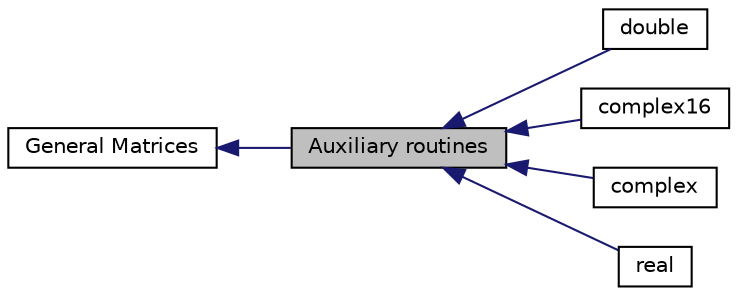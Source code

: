 digraph "Auxiliary routines"
{
  edge [fontname="Helvetica",fontsize="10",labelfontname="Helvetica",labelfontsize="10"];
  node [fontname="Helvetica",fontsize="10",shape=record];
  rankdir=LR;
  Node2 [label="double",height=0.2,width=0.4,color="black", fillcolor="white", style="filled",URL="$group__double_g_eauxiliary.html"];
  Node0 [label="Auxiliary routines",height=0.2,width=0.4,color="black", fillcolor="grey75", style="filled" fontcolor="black"];
  Node1 [label="General Matrices",height=0.2,width=0.4,color="black", fillcolor="white", style="filled",URL="$group___g_e.html"];
  Node5 [label="complex16",height=0.2,width=0.4,color="black", fillcolor="white", style="filled",URL="$group__complex16_g_eauxiliary.html"];
  Node4 [label="complex",height=0.2,width=0.4,color="black", fillcolor="white", style="filled",URL="$group__complex_g_eauxiliary.html"];
  Node3 [label="real",height=0.2,width=0.4,color="black", fillcolor="white", style="filled",URL="$group__real_g_eauxiliary.html"];
  Node1->Node0 [shape=plaintext, color="midnightblue", dir="back", style="solid"];
  Node0->Node2 [shape=plaintext, color="midnightblue", dir="back", style="solid"];
  Node0->Node3 [shape=plaintext, color="midnightblue", dir="back", style="solid"];
  Node0->Node4 [shape=plaintext, color="midnightblue", dir="back", style="solid"];
  Node0->Node5 [shape=plaintext, color="midnightblue", dir="back", style="solid"];
}

